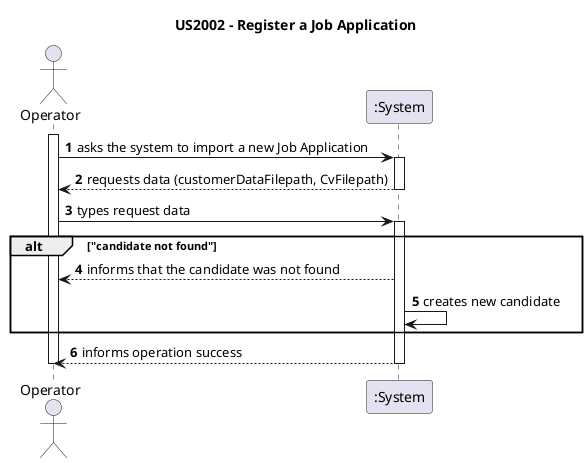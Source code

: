 @startuml US2002_SSD

autonumber
title: US2002 - Register a Job Application

actor Operator as o

activate o

o -> ":System" : asks the system to import a new Job Application
activate ":System"

":System" --> o : requests data (customerDataFilepath, CvFilepath)
deactivate ":System"

o -> ":System" : types request data
activate ":System"
alt "candidate not found"
    ":System" --> o : informs that the candidate was not found
    ":System" -> ":System" : creates new candidate
end alt

":System" --> o : informs operation success
deactivate ":System"

deactivate o

@enduml